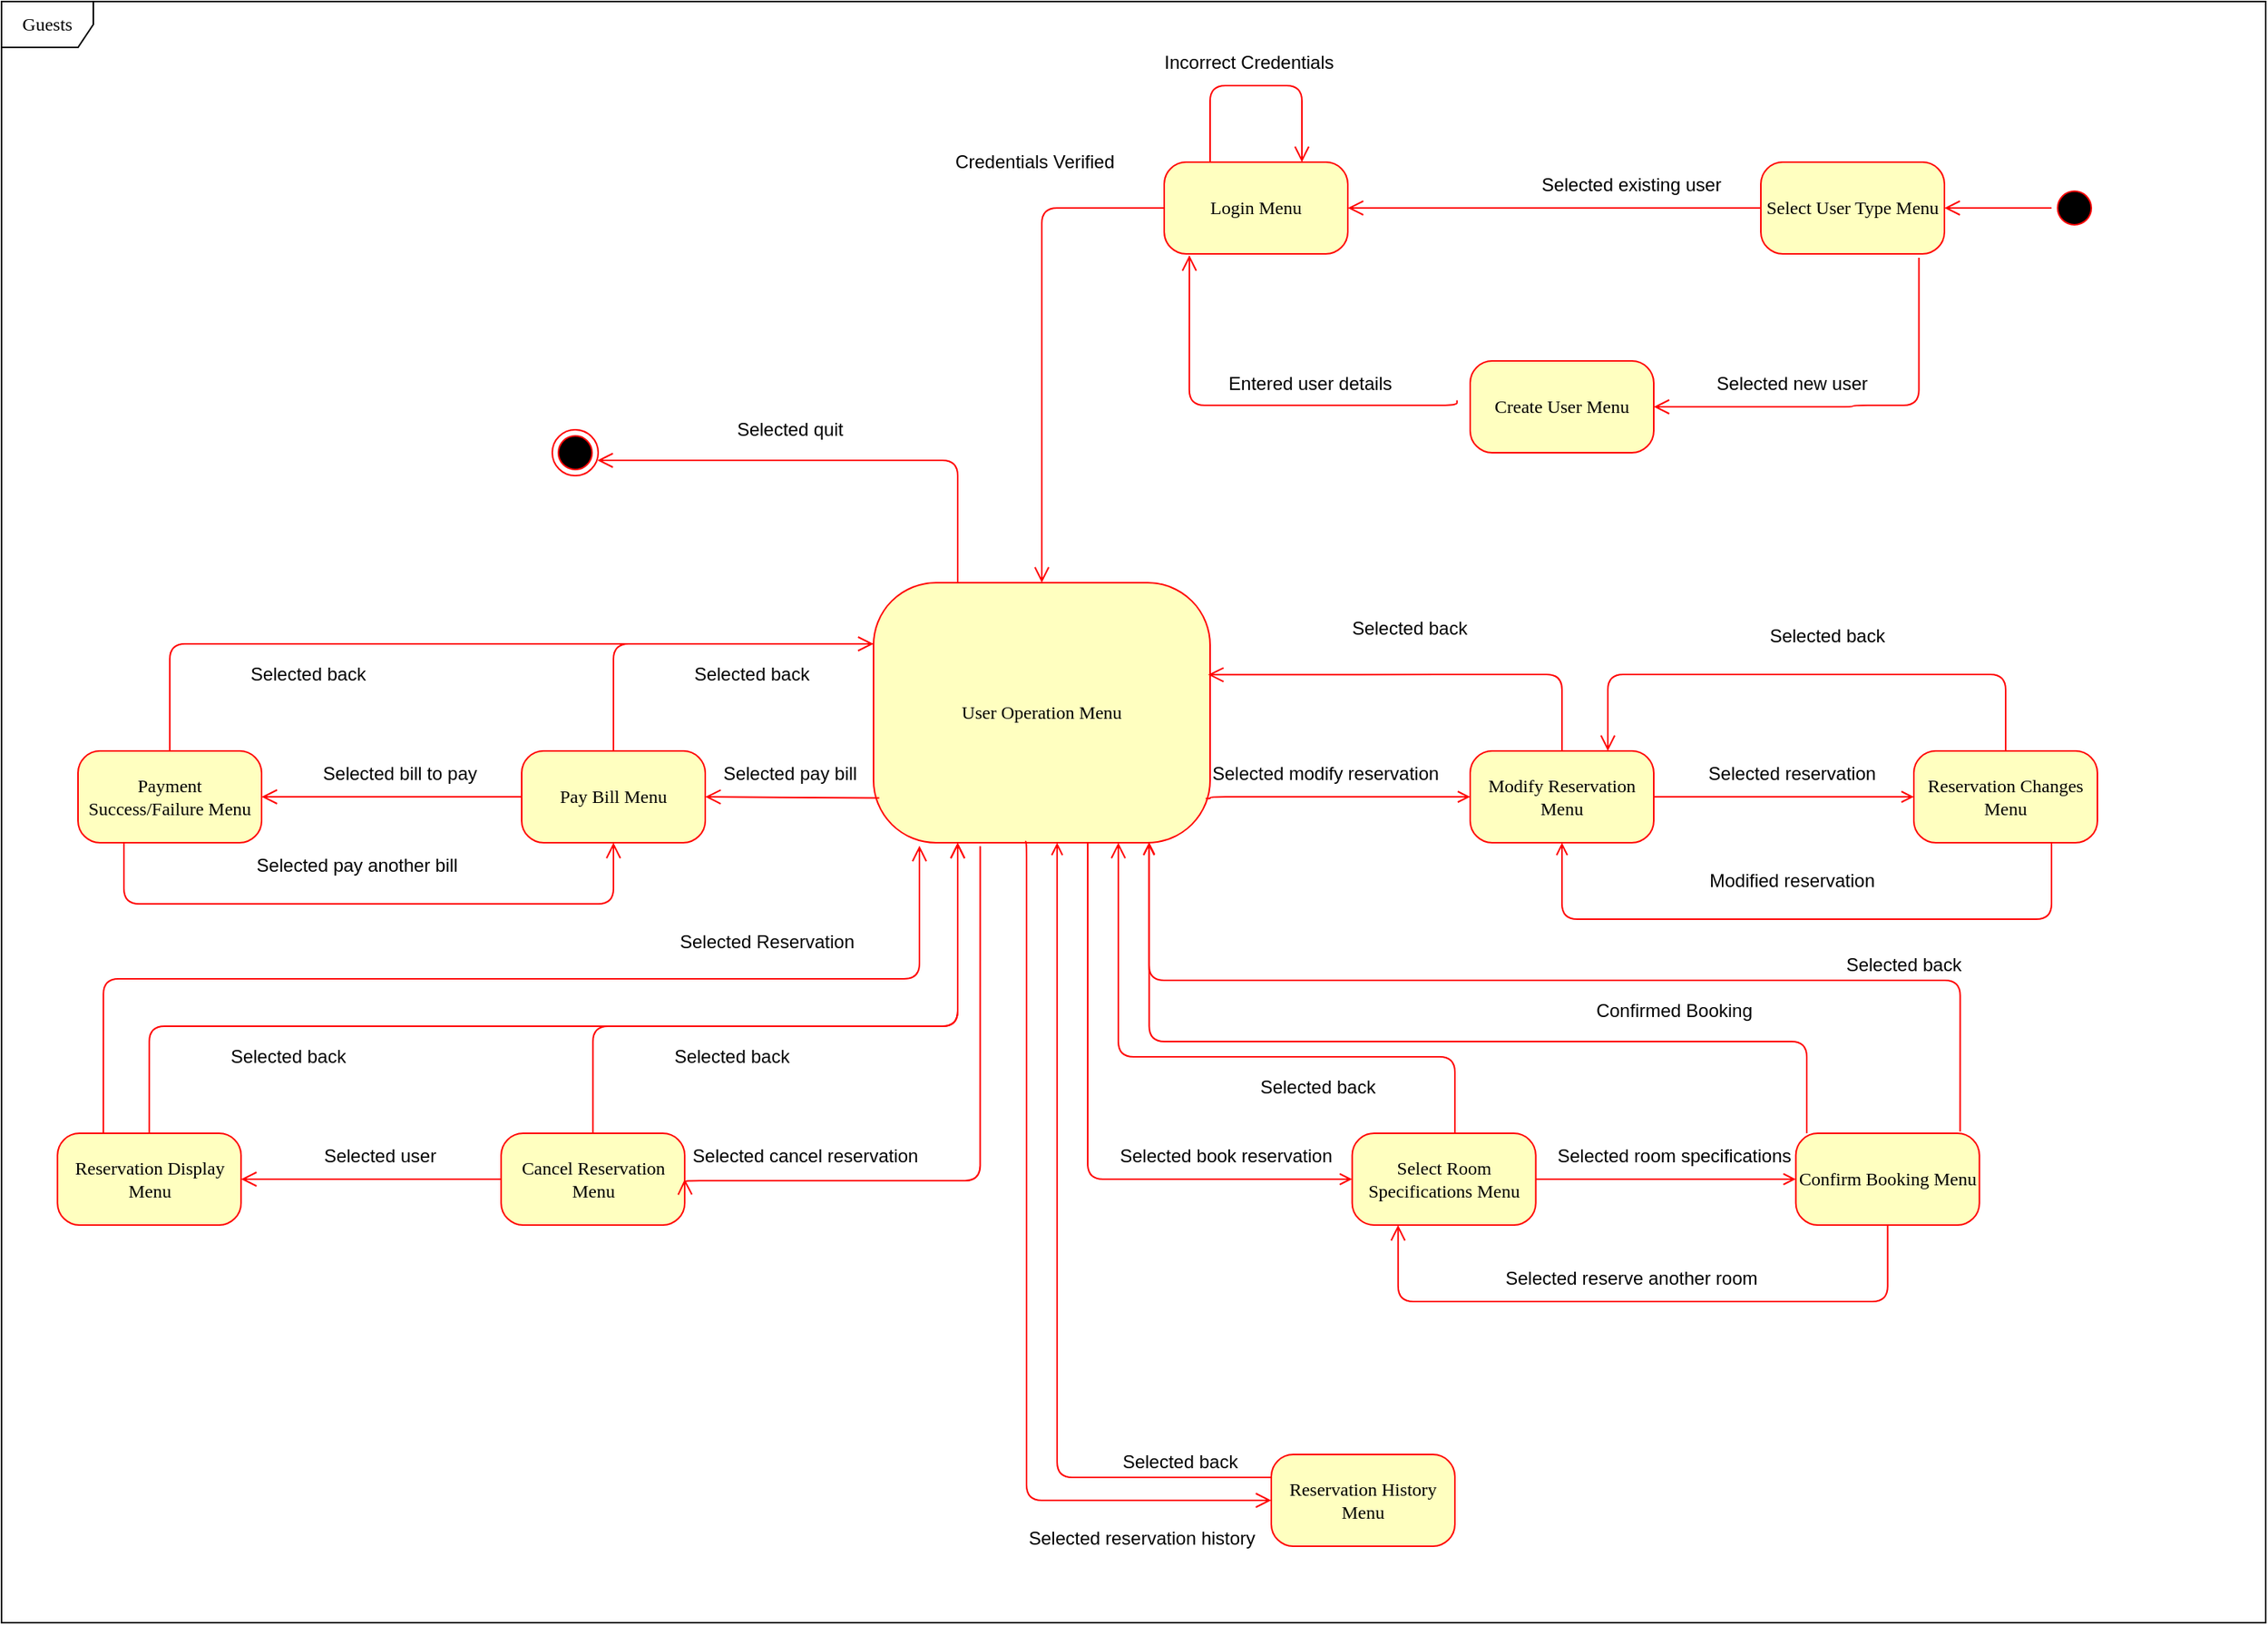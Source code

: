 <mxfile version="20.3.0" type="device"><diagram name="Page-1" id="58cdce13-f638-feb5-8d6f-7d28b1aa9fa0"><mxGraphModel dx="3162" dy="2075" grid="1" gridSize="10" guides="1" tooltips="1" connect="1" arrows="1" fold="1" page="1" pageScale="1" pageWidth="1100" pageHeight="850" background="none" math="0" shadow="0"><root><mxCell id="0"/><mxCell id="1" parent="0"/><mxCell id="382b91b5511bd0f7-1" value="" style="ellipse;html=1;shape=startState;fillColor=#000000;strokeColor=#ff0000;rounded=1;shadow=0;comic=0;labelBackgroundColor=none;fontFamily=Verdana;fontSize=12;fontColor=#000000;align=center;direction=south;" parent="1" vertex="1"><mxGeometry x="560" y="100" width="30" height="30" as="geometry"/></mxCell><mxCell id="382b91b5511bd0f7-5" value="User Operation Menu" style="rounded=1;whiteSpace=wrap;html=1;arcSize=24;fillColor=#ffffc0;strokeColor=#ff0000;shadow=0;comic=0;labelBackgroundColor=none;fontFamily=Verdana;fontSize=12;fontColor=#000000;align=center;" parent="1" vertex="1"><mxGeometry x="-210" y="360" width="220" height="170" as="geometry"/></mxCell><mxCell id="382b91b5511bd0f7-6" value="Select User Type Menu" style="rounded=1;whiteSpace=wrap;html=1;arcSize=24;fillColor=#ffffc0;strokeColor=#ff0000;shadow=0;comic=0;labelBackgroundColor=none;fontFamily=Verdana;fontSize=12;fontColor=#000000;align=center;" parent="1" vertex="1"><mxGeometry x="370" y="85" width="120" height="60" as="geometry"/></mxCell><mxCell id="2a3bc250acf0617d-8" value="Guests" style="shape=umlFrame;whiteSpace=wrap;html=1;rounded=1;shadow=0;comic=0;labelBackgroundColor=none;strokeWidth=1;fontFamily=Verdana;fontSize=12;align=center;" parent="1" vertex="1"><mxGeometry x="-780" y="-20" width="1480" height="1060" as="geometry"/></mxCell><mxCell id="2a3bc250acf0617d-9" style="edgeStyle=orthogonalEdgeStyle;html=1;labelBackgroundColor=none;endArrow=open;endSize=8;strokeColor=#ff0000;fontFamily=Verdana;fontSize=12;align=left;" parent="1" source="382b91b5511bd0f7-1" target="382b91b5511bd0f7-6" edge="1"><mxGeometry relative="1" as="geometry"/></mxCell><mxCell id="24f968d109e7d6b4-3" value="" style="ellipse;html=1;shape=endState;fillColor=#000000;strokeColor=#ff0000;rounded=1;shadow=0;comic=0;labelBackgroundColor=none;fontFamily=Verdana;fontSize=12;fontColor=#000000;align=center;" parent="1" vertex="1"><mxGeometry x="-420" y="260" width="30" height="30" as="geometry"/></mxCell><mxCell id="D10sLgca207JY-B3G31J-2" style="edgeStyle=orthogonalEdgeStyle;html=1;labelBackgroundColor=none;endArrow=open;endSize=8;strokeColor=#ff0000;fontFamily=Verdana;fontSize=12;align=left;exitX=0;exitY=0.5;exitDx=0;exitDy=0;entryX=1;entryY=0.5;entryDx=0;entryDy=0;" parent="1" source="382b91b5511bd0f7-6" target="D10sLgca207JY-B3G31J-14" edge="1"><mxGeometry relative="1" as="geometry"><mxPoint x="300" y="115" as="sourcePoint"/><mxPoint x="230" y="155" as="targetPoint"/><Array as="points"><mxPoint x="190" y="115"/><mxPoint x="190" y="115"/></Array></mxGeometry></mxCell><mxCell id="D10sLgca207JY-B3G31J-3" value="Selected existing user" style="text;html=1;align=center;verticalAlign=middle;resizable=0;points=[];autosize=1;strokeColor=none;fillColor=none;" parent="1" vertex="1"><mxGeometry x="215" y="85" width="140" height="30" as="geometry"/></mxCell><mxCell id="D10sLgca207JY-B3G31J-9" value="Selected book reservation" style="text;html=1;align=center;verticalAlign=middle;resizable=0;points=[];autosize=1;strokeColor=none;fillColor=none;" parent="1" vertex="1"><mxGeometry x="-60" y="720" width="160" height="30" as="geometry"/></mxCell><mxCell id="D10sLgca207JY-B3G31J-11" value="Selected quit" style="text;html=1;align=center;verticalAlign=middle;resizable=0;points=[];autosize=1;strokeColor=none;fillColor=none;" parent="1" vertex="1"><mxGeometry x="-310" y="245" width="90" height="30" as="geometry"/></mxCell><mxCell id="D10sLgca207JY-B3G31J-14" value="Login Menu" style="rounded=1;whiteSpace=wrap;html=1;arcSize=24;fillColor=#ffffc0;strokeColor=#ff0000;shadow=0;comic=0;labelBackgroundColor=none;fontFamily=Verdana;fontSize=12;fontColor=#000000;align=center;" parent="1" vertex="1"><mxGeometry x="-20" y="85" width="120" height="60" as="geometry"/></mxCell><mxCell id="D10sLgca207JY-B3G31J-16" value="Credentials Verified" style="text;html=1;align=center;verticalAlign=middle;resizable=0;points=[];autosize=1;strokeColor=none;fillColor=none;" parent="1" vertex="1"><mxGeometry x="-170" y="70" width="130" height="30" as="geometry"/></mxCell><mxCell id="D10sLgca207JY-B3G31J-17" style="edgeStyle=orthogonalEdgeStyle;html=1;labelBackgroundColor=none;endArrow=open;endSize=8;strokeColor=#ff0000;fontFamily=Verdana;fontSize=12;align=left;exitX=0.25;exitY=0;exitDx=0;exitDy=0;entryX=0.75;entryY=0;entryDx=0;entryDy=0;" parent="1" source="D10sLgca207JY-B3G31J-14" target="D10sLgca207JY-B3G31J-14" edge="1"><mxGeometry relative="1" as="geometry"><mxPoint x="10" y="55" as="sourcePoint"/><mxPoint x="70" y="75" as="targetPoint"/><Array as="points"><mxPoint x="10" y="35"/><mxPoint x="70" y="35"/></Array></mxGeometry></mxCell><mxCell id="D10sLgca207JY-B3G31J-18" value="Incorrect Credentials" style="text;html=1;align=center;verticalAlign=middle;resizable=0;points=[];autosize=1;strokeColor=none;fillColor=none;" parent="1" vertex="1"><mxGeometry x="-30" y="5" width="130" height="30" as="geometry"/></mxCell><mxCell id="D10sLgca207JY-B3G31J-24" value="Pay Bill Menu" style="rounded=1;whiteSpace=wrap;html=1;arcSize=24;fillColor=#ffffc0;strokeColor=#ff0000;shadow=0;comic=0;labelBackgroundColor=none;fontFamily=Verdana;fontSize=12;fontColor=#000000;align=center;" parent="1" vertex="1"><mxGeometry x="-440" y="470" width="120" height="60" as="geometry"/></mxCell><mxCell id="D10sLgca207JY-B3G31J-27" style="edgeStyle=orthogonalEdgeStyle;html=1;labelBackgroundColor=none;endArrow=open;endSize=8;strokeColor=#ff0000;fontFamily=Verdana;fontSize=12;align=left;entryX=1;entryY=0.5;entryDx=0;entryDy=0;exitX=0.017;exitY=0.828;exitDx=0;exitDy=0;exitPerimeter=0;" parent="1" source="382b91b5511bd0f7-5" target="D10sLgca207JY-B3G31J-24" edge="1"><mxGeometry relative="1" as="geometry"><mxPoint x="-200" y="420" as="sourcePoint"/><mxPoint x="-780" y="530" as="targetPoint"/><Array as="points"><mxPoint x="-320" y="501"/></Array></mxGeometry></mxCell><mxCell id="D10sLgca207JY-B3G31J-28" value="Selected pay bill" style="text;html=1;align=center;verticalAlign=middle;resizable=0;points=[];autosize=1;strokeColor=none;fillColor=none;" parent="1" vertex="1"><mxGeometry x="-320" y="470" width="110" height="30" as="geometry"/></mxCell><mxCell id="D10sLgca207JY-B3G31J-32" style="edgeStyle=orthogonalEdgeStyle;html=1;labelBackgroundColor=none;endArrow=open;endSize=8;strokeColor=#ff0000;fontFamily=Verdana;fontSize=12;align=left;exitX=0.25;exitY=0;exitDx=0;exitDy=0;entryX=0.982;entryY=0.675;entryDx=0;entryDy=0;entryPerimeter=0;" parent="1" source="382b91b5511bd0f7-5" target="24f968d109e7d6b4-3" edge="1"><mxGeometry relative="1" as="geometry"><mxPoint x="721.04" y="266.5" as="sourcePoint"/><mxPoint x="-360" y="190" as="targetPoint"/><Array as="points"><mxPoint x="-155" y="280"/><mxPoint x="-390" y="280"/></Array></mxGeometry></mxCell><mxCell id="D10sLgca207JY-B3G31J-33" style="edgeStyle=orthogonalEdgeStyle;html=1;labelBackgroundColor=none;endArrow=open;endSize=8;strokeColor=#ff0000;fontFamily=Verdana;fontSize=12;align=left;exitX=0;exitY=0.5;exitDx=0;exitDy=0;entryX=0.5;entryY=0;entryDx=0;entryDy=0;" parent="1" source="D10sLgca207JY-B3G31J-14" target="382b91b5511bd0f7-5" edge="1"><mxGeometry relative="1" as="geometry"><mxPoint x="-320" y="210" as="sourcePoint"/><mxPoint x="-100" y="210" as="targetPoint"/></mxGeometry></mxCell><mxCell id="r40Pn0SbiMnviiHyqKYa-1" value="Payment Success/Failure Menu" style="rounded=1;whiteSpace=wrap;html=1;arcSize=24;fillColor=#ffffc0;strokeColor=#ff0000;shadow=0;comic=0;labelBackgroundColor=none;fontFamily=Verdana;fontSize=12;fontColor=#000000;align=center;" parent="1" vertex="1"><mxGeometry x="-730" y="470" width="120" height="60" as="geometry"/></mxCell><mxCell id="r40Pn0SbiMnviiHyqKYa-2" style="edgeStyle=orthogonalEdgeStyle;html=1;labelBackgroundColor=none;endArrow=open;endSize=8;strokeColor=#ff0000;fontFamily=Verdana;fontSize=12;align=left;exitX=0;exitY=0.5;exitDx=0;exitDy=0;entryX=1;entryY=0.5;entryDx=0;entryDy=0;" parent="1" source="D10sLgca207JY-B3G31J-24" target="r40Pn0SbiMnviiHyqKYa-1" edge="1"><mxGeometry relative="1" as="geometry"><mxPoint x="-390" y="420" as="sourcePoint"/><mxPoint x="-670" y="420" as="targetPoint"/><Array as="points"><mxPoint x="-550" y="500"/><mxPoint x="-550" y="500"/></Array></mxGeometry></mxCell><mxCell id="r40Pn0SbiMnviiHyqKYa-3" value="Selected bill to pay" style="text;html=1;align=center;verticalAlign=middle;resizable=0;points=[];autosize=1;strokeColor=none;fillColor=none;" parent="1" vertex="1"><mxGeometry x="-580" y="470" width="120" height="30" as="geometry"/></mxCell><mxCell id="r40Pn0SbiMnviiHyqKYa-7" style="edgeStyle=orthogonalEdgeStyle;html=1;labelBackgroundColor=none;endArrow=open;endSize=8;strokeColor=#ff0000;fontFamily=Verdana;fontSize=12;align=left;exitX=0.5;exitY=0;exitDx=0;exitDy=0;" parent="1" source="r40Pn0SbiMnviiHyqKYa-1" edge="1"><mxGeometry relative="1" as="geometry"><mxPoint x="-550.0" y="387.78" as="sourcePoint"/><mxPoint x="-210" y="400" as="targetPoint"/><Array as="points"><mxPoint x="-670" y="400"/></Array></mxGeometry></mxCell><mxCell id="r40Pn0SbiMnviiHyqKYa-10" style="edgeStyle=orthogonalEdgeStyle;html=1;labelBackgroundColor=none;endArrow=open;endSize=8;strokeColor=#ff0000;fontFamily=Verdana;fontSize=12;align=left;exitX=0.25;exitY=1;exitDx=0;exitDy=0;entryX=0.5;entryY=1;entryDx=0;entryDy=0;" parent="1" source="r40Pn0SbiMnviiHyqKYa-1" target="D10sLgca207JY-B3G31J-24" edge="1"><mxGeometry relative="1" as="geometry"><mxPoint x="-970" y="470" as="sourcePoint"/><mxPoint x="-210" y="370" as="targetPoint"/><Array as="points"><mxPoint x="-700" y="570"/><mxPoint x="-380" y="570"/></Array></mxGeometry></mxCell><mxCell id="r40Pn0SbiMnviiHyqKYa-11" value="Selected back" style="text;html=1;align=center;verticalAlign=middle;resizable=0;points=[];autosize=1;strokeColor=none;fillColor=none;" parent="1" vertex="1"><mxGeometry x="-340" y="405" width="100" height="30" as="geometry"/></mxCell><mxCell id="r40Pn0SbiMnviiHyqKYa-12" value="" style="edgeStyle=orthogonalEdgeStyle;html=1;labelBackgroundColor=none;endArrow=none;endSize=8;strokeColor=#ff0000;fontFamily=Verdana;fontSize=12;align=left;exitX=0.5;exitY=0;exitDx=0;exitDy=0;" parent="1" source="D10sLgca207JY-B3G31J-24" edge="1"><mxGeometry relative="1" as="geometry"><mxPoint x="-380" y="470" as="sourcePoint"/><mxPoint x="-210" y="400" as="targetPoint"/><Array as="points"><mxPoint x="-380" y="400"/><mxPoint x="-210" y="400"/></Array></mxGeometry></mxCell><mxCell id="r40Pn0SbiMnviiHyqKYa-13" value="Selected back" style="text;html=1;align=center;verticalAlign=middle;resizable=0;points=[];autosize=1;strokeColor=none;fillColor=none;" parent="1" vertex="1"><mxGeometry x="-630" y="405" width="100" height="30" as="geometry"/></mxCell><mxCell id="r40Pn0SbiMnviiHyqKYa-20" value="Cancel Reservation Menu" style="rounded=1;whiteSpace=wrap;html=1;arcSize=24;fillColor=#ffffc0;strokeColor=#ff0000;shadow=0;comic=0;labelBackgroundColor=none;fontFamily=Verdana;fontSize=12;fontColor=#000000;align=center;" parent="1" vertex="1"><mxGeometry x="-453.42" y="720" width="120" height="60" as="geometry"/></mxCell><mxCell id="r40Pn0SbiMnviiHyqKYa-21" style="edgeStyle=orthogonalEdgeStyle;html=1;labelBackgroundColor=none;endArrow=open;endSize=8;strokeColor=#ff0000;fontFamily=Verdana;fontSize=12;align=left;entryX=1;entryY=0.5;entryDx=0;entryDy=0;exitX=0.317;exitY=1.013;exitDx=0;exitDy=0;exitPerimeter=0;" parent="1" source="382b91b5511bd0f7-5" target="r40Pn0SbiMnviiHyqKYa-20" edge="1"><mxGeometry relative="1" as="geometry"><mxPoint x="-219.68" y="750.76" as="sourcePoint"/><mxPoint x="-793.42" y="780" as="targetPoint"/><Array as="points"><mxPoint x="-140" y="751"/><mxPoint x="-333" y="751"/></Array></mxGeometry></mxCell><mxCell id="r40Pn0SbiMnviiHyqKYa-22" value="Selected cancel reservation" style="text;html=1;align=center;verticalAlign=middle;resizable=0;points=[];autosize=1;strokeColor=none;fillColor=none;" parent="1" vertex="1"><mxGeometry x="-340" y="720" width="170" height="30" as="geometry"/></mxCell><mxCell id="r40Pn0SbiMnviiHyqKYa-23" value="Reservation Display Menu" style="rounded=1;whiteSpace=wrap;html=1;arcSize=24;fillColor=#ffffc0;strokeColor=#ff0000;shadow=0;comic=0;labelBackgroundColor=none;fontFamily=Verdana;fontSize=12;fontColor=#000000;align=center;" parent="1" vertex="1"><mxGeometry x="-743.42" y="720" width="120" height="60" as="geometry"/></mxCell><mxCell id="r40Pn0SbiMnviiHyqKYa-24" style="edgeStyle=orthogonalEdgeStyle;html=1;labelBackgroundColor=none;endArrow=open;endSize=8;strokeColor=#ff0000;fontFamily=Verdana;fontSize=12;align=left;exitX=0;exitY=0.5;exitDx=0;exitDy=0;entryX=1;entryY=0.5;entryDx=0;entryDy=0;" parent="1" source="r40Pn0SbiMnviiHyqKYa-20" target="r40Pn0SbiMnviiHyqKYa-23" edge="1"><mxGeometry relative="1" as="geometry"><mxPoint x="-403.42" y="670" as="sourcePoint"/><mxPoint x="-683.42" y="670" as="targetPoint"/><Array as="points"><mxPoint x="-563.42" y="750"/><mxPoint x="-563.42" y="750"/></Array></mxGeometry></mxCell><mxCell id="r40Pn0SbiMnviiHyqKYa-25" value="Selected user" style="text;html=1;align=center;verticalAlign=middle;resizable=0;points=[];autosize=1;strokeColor=none;fillColor=none;" parent="1" vertex="1"><mxGeometry x="-583.42" y="720" width="100" height="30" as="geometry"/></mxCell><mxCell id="r40Pn0SbiMnviiHyqKYa-26" value="Selected Reservation" style="text;html=1;align=center;verticalAlign=middle;resizable=0;points=[];autosize=1;strokeColor=none;fillColor=none;" parent="1" vertex="1"><mxGeometry x="-350.0" y="580" width="140" height="30" as="geometry"/></mxCell><mxCell id="r40Pn0SbiMnviiHyqKYa-27" style="edgeStyle=orthogonalEdgeStyle;html=1;labelBackgroundColor=none;endArrow=open;endSize=8;strokeColor=#ff0000;fontFamily=Verdana;fontSize=12;align=left;exitX=0.5;exitY=0;exitDx=0;exitDy=0;entryX=0.25;entryY=1;entryDx=0;entryDy=0;" parent="1" source="r40Pn0SbiMnviiHyqKYa-23" target="382b91b5511bd0f7-5" edge="1"><mxGeometry relative="1" as="geometry"><mxPoint x="-563.42" y="637.78" as="sourcePoint"/><mxPoint x="-223.42" y="650" as="targetPoint"/><Array as="points"><mxPoint x="-683" y="650"/><mxPoint x="-155" y="650"/></Array></mxGeometry></mxCell><mxCell id="r40Pn0SbiMnviiHyqKYa-28" style="edgeStyle=orthogonalEdgeStyle;html=1;labelBackgroundColor=none;endArrow=open;endSize=8;strokeColor=#ff0000;fontFamily=Verdana;fontSize=12;align=left;exitX=0.25;exitY=0;exitDx=0;exitDy=0;" parent="1" source="r40Pn0SbiMnviiHyqKYa-23" edge="1"><mxGeometry relative="1" as="geometry"><mxPoint x="-983.42" y="720" as="sourcePoint"/><mxPoint x="-180" y="532" as="targetPoint"/><Array as="points"><mxPoint x="-713" y="619"/><mxPoint x="-180" y="619"/><mxPoint x="-180" y="532"/></Array></mxGeometry></mxCell><mxCell id="r40Pn0SbiMnviiHyqKYa-29" value="Selected back" style="text;html=1;align=center;verticalAlign=middle;resizable=0;points=[];autosize=1;strokeColor=none;fillColor=none;" parent="1" vertex="1"><mxGeometry x="-353.42" y="655" width="100" height="30" as="geometry"/></mxCell><mxCell id="r40Pn0SbiMnviiHyqKYa-30" value="" style="edgeStyle=orthogonalEdgeStyle;html=1;labelBackgroundColor=none;endArrow=open;endSize=8;strokeColor=#ff0000;fontFamily=Verdana;fontSize=12;align=left;exitX=0.5;exitY=0;exitDx=0;exitDy=0;endFill=0;entryX=0.25;entryY=1;entryDx=0;entryDy=0;" parent="1" source="r40Pn0SbiMnviiHyqKYa-20" target="382b91b5511bd0f7-5" edge="1"><mxGeometry relative="1" as="geometry"><mxPoint x="-393.42" y="720" as="sourcePoint"/><mxPoint x="-80" y="630" as="targetPoint"/><Array as="points"><mxPoint x="-393" y="650"/><mxPoint x="-155" y="650"/></Array></mxGeometry></mxCell><mxCell id="r40Pn0SbiMnviiHyqKYa-31" value="Selected back" style="text;html=1;align=center;verticalAlign=middle;resizable=0;points=[];autosize=1;strokeColor=none;fillColor=none;" parent="1" vertex="1"><mxGeometry x="-643.42" y="655" width="100" height="30" as="geometry"/></mxCell><mxCell id="r40Pn0SbiMnviiHyqKYa-32" value="Reservation Changes Menu" style="rounded=1;whiteSpace=wrap;html=1;arcSize=24;fillColor=#ffffc0;strokeColor=#ff0000;shadow=0;comic=0;labelBackgroundColor=none;fontFamily=Verdana;fontSize=12;fontColor=#000000;align=center;" parent="1" vertex="1"><mxGeometry x="470" y="470" width="120" height="60" as="geometry"/></mxCell><mxCell id="r40Pn0SbiMnviiHyqKYa-33" style="edgeStyle=orthogonalEdgeStyle;html=1;labelBackgroundColor=none;endArrow=none;endSize=8;strokeColor=#ff0000;fontFamily=Verdana;fontSize=12;align=left;entryX=0.75;entryY=1;entryDx=0;entryDy=0;exitX=0.5;exitY=1;exitDx=0;exitDy=0;startArrow=open;startFill=0;endFill=0;" parent="1" source="r40Pn0SbiMnviiHyqKYa-35" target="r40Pn0SbiMnviiHyqKYa-32" edge="1"><mxGeometry relative="1" as="geometry"><mxPoint x="633.74" y="490.76" as="sourcePoint"/><mxPoint x="60" y="520" as="targetPoint"/><Array as="points"><mxPoint x="240" y="580"/><mxPoint x="560" y="580"/></Array></mxGeometry></mxCell><mxCell id="r40Pn0SbiMnviiHyqKYa-34" value="Modified reservation" style="text;html=1;align=center;verticalAlign=middle;resizable=0;points=[];autosize=1;strokeColor=none;fillColor=none;" parent="1" vertex="1"><mxGeometry x="325" y="540" width="130" height="30" as="geometry"/></mxCell><mxCell id="r40Pn0SbiMnviiHyqKYa-35" value="Modify Reservation Menu" style="rounded=1;whiteSpace=wrap;html=1;arcSize=24;fillColor=#ffffc0;strokeColor=#ff0000;shadow=0;comic=0;labelBackgroundColor=none;fontFamily=Verdana;fontSize=12;fontColor=#000000;align=center;" parent="1" vertex="1"><mxGeometry x="180" y="470" width="120" height="60" as="geometry"/></mxCell><mxCell id="r40Pn0SbiMnviiHyqKYa-36" style="edgeStyle=orthogonalEdgeStyle;html=1;labelBackgroundColor=none;endArrow=none;endSize=8;strokeColor=#ff0000;fontFamily=Verdana;fontSize=12;align=left;exitX=0;exitY=0.5;exitDx=0;exitDy=0;entryX=1;entryY=0.5;entryDx=0;entryDy=0;startArrow=open;startFill=0;endFill=0;" parent="1" source="r40Pn0SbiMnviiHyqKYa-32" target="r40Pn0SbiMnviiHyqKYa-35" edge="1"><mxGeometry relative="1" as="geometry"><mxPoint x="520" y="420" as="sourcePoint"/><mxPoint x="240" y="420" as="targetPoint"/><Array as="points"><mxPoint x="360" y="500"/><mxPoint x="360" y="500"/></Array></mxGeometry></mxCell><mxCell id="r40Pn0SbiMnviiHyqKYa-37" value="Selected reservation" style="text;html=1;align=center;verticalAlign=middle;resizable=0;points=[];autosize=1;strokeColor=none;fillColor=none;" parent="1" vertex="1"><mxGeometry x="325" y="470" width="130" height="30" as="geometry"/></mxCell><mxCell id="r40Pn0SbiMnviiHyqKYa-39" style="edgeStyle=orthogonalEdgeStyle;html=1;labelBackgroundColor=none;endArrow=open;endSize=8;strokeColor=#ff0000;fontFamily=Verdana;fontSize=12;align=left;exitX=0.5;exitY=0;exitDx=0;exitDy=0;entryX=0.994;entryY=0.354;entryDx=0;entryDy=0;entryPerimeter=0;" parent="1" source="r40Pn0SbiMnviiHyqKYa-35" target="382b91b5511bd0f7-5" edge="1"><mxGeometry relative="1" as="geometry"><mxPoint x="290.0" y="377.78" as="sourcePoint"/><mxPoint x="630" y="390" as="targetPoint"/><Array as="points"><mxPoint x="170" y="420"/><mxPoint x="9" y="420"/></Array></mxGeometry></mxCell><mxCell id="r40Pn0SbiMnviiHyqKYa-41" value="Selected back" style="text;html=1;align=center;verticalAlign=middle;resizable=0;points=[];autosize=1;strokeColor=none;fillColor=none;" parent="1" vertex="1"><mxGeometry x="362.86" y="380" width="100" height="30" as="geometry"/></mxCell><mxCell id="r40Pn0SbiMnviiHyqKYa-42" value="" style="edgeStyle=orthogonalEdgeStyle;html=1;labelBackgroundColor=none;endArrow=open;endSize=8;strokeColor=#ff0000;fontFamily=Verdana;fontSize=12;align=left;exitX=0.5;exitY=0;exitDx=0;exitDy=0;entryX=0.75;entryY=0;entryDx=0;entryDy=0;startArrow=none;startFill=0;endFill=0;" parent="1" source="r40Pn0SbiMnviiHyqKYa-32" target="r40Pn0SbiMnviiHyqKYa-35" edge="1"><mxGeometry relative="1" as="geometry"><mxPoint x="460" y="460" as="sourcePoint"/><mxPoint x="20" y="400" as="targetPoint"/><Array as="points"><mxPoint x="530" y="420"/><mxPoint x="270" y="420"/></Array></mxGeometry></mxCell><mxCell id="r40Pn0SbiMnviiHyqKYa-43" value="Selected back" style="text;html=1;align=center;verticalAlign=middle;resizable=0;points=[];autosize=1;strokeColor=none;fillColor=none;" parent="1" vertex="1"><mxGeometry x="90" y="375" width="100" height="30" as="geometry"/></mxCell><mxCell id="r40Pn0SbiMnviiHyqKYa-44" style="edgeStyle=orthogonalEdgeStyle;html=1;labelBackgroundColor=none;endArrow=none;endSize=8;strokeColor=#ff0000;fontFamily=Verdana;fontSize=12;align=left;exitX=0;exitY=0.5;exitDx=0;exitDy=0;entryX=0.987;entryY=0.83;entryDx=0;entryDy=0;startArrow=open;startFill=0;endFill=0;entryPerimeter=0;" parent="1" source="r40Pn0SbiMnviiHyqKYa-35" target="382b91b5511bd0f7-5" edge="1"><mxGeometry relative="1" as="geometry"><mxPoint x="180" y="540" as="sourcePoint"/><mxPoint x="10" y="497.5" as="targetPoint"/><Array as="points"><mxPoint x="10" y="500"/><mxPoint x="10" y="501"/></Array></mxGeometry></mxCell><mxCell id="r40Pn0SbiMnviiHyqKYa-45" value="Confirm Booking Menu" style="rounded=1;whiteSpace=wrap;html=1;arcSize=24;fillColor=#ffffc0;strokeColor=#ff0000;shadow=0;comic=0;labelBackgroundColor=none;fontFamily=Verdana;fontSize=12;fontColor=#000000;align=center;" parent="1" vertex="1"><mxGeometry x="392.86" y="720" width="120" height="60" as="geometry"/></mxCell><mxCell id="r40Pn0SbiMnviiHyqKYa-46" style="edgeStyle=orthogonalEdgeStyle;html=1;labelBackgroundColor=none;endArrow=none;endSize=8;strokeColor=#ff0000;fontFamily=Verdana;fontSize=12;align=left;exitX=0.819;exitY=0.998;exitDx=0;exitDy=0;exitPerimeter=0;startArrow=open;startFill=0;endFill=0;" parent="1" source="382b91b5511bd0f7-5" edge="1"><mxGeometry relative="1" as="geometry"><mxPoint x="3.52" y="645.36" as="sourcePoint"/><mxPoint x="400" y="720" as="targetPoint"/><Array as="points"><mxPoint x="-30" y="660"/><mxPoint x="400" y="660"/></Array></mxGeometry></mxCell><mxCell id="r40Pn0SbiMnviiHyqKYa-47" value="Confirmed Booking" style="text;html=1;align=center;verticalAlign=middle;resizable=0;points=[];autosize=1;strokeColor=none;fillColor=none;" parent="1" vertex="1"><mxGeometry x="247.86" y="625" width="130" height="30" as="geometry"/></mxCell><mxCell id="r40Pn0SbiMnviiHyqKYa-48" value="Select Room Specifications Menu" style="rounded=1;whiteSpace=wrap;html=1;arcSize=24;fillColor=#ffffc0;strokeColor=#ff0000;shadow=0;comic=0;labelBackgroundColor=none;fontFamily=Verdana;fontSize=12;fontColor=#000000;align=center;" parent="1" vertex="1"><mxGeometry x="102.86" y="720" width="120" height="60" as="geometry"/></mxCell><mxCell id="r40Pn0SbiMnviiHyqKYa-49" style="edgeStyle=orthogonalEdgeStyle;html=1;labelBackgroundColor=none;endArrow=none;endSize=8;strokeColor=#ff0000;fontFamily=Verdana;fontSize=12;align=left;exitX=0;exitY=0.5;exitDx=0;exitDy=0;entryX=1;entryY=0.5;entryDx=0;entryDy=0;startArrow=open;startFill=0;endFill=0;" parent="1" source="r40Pn0SbiMnviiHyqKYa-45" target="r40Pn0SbiMnviiHyqKYa-48" edge="1"><mxGeometry relative="1" as="geometry"><mxPoint x="442.86" y="670" as="sourcePoint"/><mxPoint x="162.86" y="670" as="targetPoint"/><Array as="points"><mxPoint x="282.86" y="750"/><mxPoint x="282.86" y="750"/></Array></mxGeometry></mxCell><mxCell id="r40Pn0SbiMnviiHyqKYa-50" value="Selected room specifications" style="text;html=1;align=center;verticalAlign=middle;resizable=0;points=[];autosize=1;strokeColor=none;fillColor=none;" parent="1" vertex="1"><mxGeometry x="222.86" y="720" width="180" height="30" as="geometry"/></mxCell><mxCell id="r40Pn0SbiMnviiHyqKYa-53" value="" style="edgeStyle=orthogonalEdgeStyle;html=1;labelBackgroundColor=none;endArrow=open;endSize=8;strokeColor=#ff0000;fontFamily=Verdana;fontSize=12;align=left;startArrow=none;startFill=0;endFill=0;" parent="1" edge="1"><mxGeometry relative="1" as="geometry"><mxPoint x="170" y="720" as="sourcePoint"/><mxPoint x="-50" y="530" as="targetPoint"/><Array as="points"><mxPoint x="170" y="670"/><mxPoint x="-50" y="670"/><mxPoint x="-50" y="530"/></Array></mxGeometry></mxCell><mxCell id="r40Pn0SbiMnviiHyqKYa-54" value="Selected back" style="text;html=1;align=center;verticalAlign=middle;resizable=0;points=[];autosize=1;strokeColor=none;fillColor=none;" parent="1" vertex="1"><mxGeometry x="30" y="675" width="100" height="30" as="geometry"/></mxCell><mxCell id="r40Pn0SbiMnviiHyqKYa-55" style="edgeStyle=orthogonalEdgeStyle;html=1;labelBackgroundColor=none;endArrow=none;endSize=8;strokeColor=#ff0000;fontFamily=Verdana;fontSize=12;align=left;exitX=0;exitY=0.5;exitDx=0;exitDy=0;startArrow=open;startFill=0;endFill=0;" parent="1" source="r40Pn0SbiMnviiHyqKYa-48" edge="1"><mxGeometry relative="1" as="geometry"><mxPoint x="172.86" y="790" as="sourcePoint"/><mxPoint x="-70" y="530" as="targetPoint"/><Array as="points"><mxPoint x="-70" y="750"/></Array></mxGeometry></mxCell><mxCell id="r40Pn0SbiMnviiHyqKYa-56" value="Selected modify reservation" style="text;html=1;align=center;verticalAlign=middle;resizable=0;points=[];autosize=1;strokeColor=none;fillColor=none;" parent="1" vertex="1"><mxGeometry y="470" width="170" height="30" as="geometry"/></mxCell><mxCell id="r40Pn0SbiMnviiHyqKYa-57" style="edgeStyle=orthogonalEdgeStyle;html=1;labelBackgroundColor=none;endArrow=none;endSize=8;strokeColor=#ff0000;fontFamily=Verdana;fontSize=12;align=left;exitX=0.819;exitY=0.998;exitDx=0;exitDy=0;exitPerimeter=0;startArrow=open;startFill=0;endFill=0;entryX=0.895;entryY=-0.019;entryDx=0;entryDy=0;entryPerimeter=0;" parent="1" target="r40Pn0SbiMnviiHyqKYa-45" edge="1"><mxGeometry relative="1" as="geometry"><mxPoint x="-30.0" y="530.0" as="sourcePoint"/><mxPoint x="399.82" y="720.34" as="targetPoint"/><Array as="points"><mxPoint x="-30" y="620"/><mxPoint x="500" y="620"/></Array></mxGeometry></mxCell><mxCell id="r40Pn0SbiMnviiHyqKYa-58" value="Selected back" style="text;html=1;align=center;verticalAlign=middle;resizable=0;points=[];autosize=1;strokeColor=none;fillColor=none;" parent="1" vertex="1"><mxGeometry x="412.86" y="595" width="100" height="30" as="geometry"/></mxCell><mxCell id="4KD9CrUNSlJzVVis8s_k-3" value="Selected pay another bill" style="text;html=1;align=center;verticalAlign=middle;resizable=0;points=[];autosize=1;strokeColor=none;fillColor=none;" parent="1" vertex="1"><mxGeometry x="-623.42" y="530" width="150" height="30" as="geometry"/></mxCell><mxCell id="4KD9CrUNSlJzVVis8s_k-8" value="Reservation History Menu" style="rounded=1;whiteSpace=wrap;html=1;arcSize=24;fillColor=#ffffc0;strokeColor=#ff0000;shadow=0;comic=0;labelBackgroundColor=none;fontFamily=Verdana;fontSize=12;fontColor=#000000;align=center;" parent="1" vertex="1"><mxGeometry x="50" y="930" width="120" height="60" as="geometry"/></mxCell><mxCell id="4KD9CrUNSlJzVVis8s_k-9" style="edgeStyle=orthogonalEdgeStyle;html=1;labelBackgroundColor=none;endArrow=none;endSize=8;strokeColor=#ff0000;fontFamily=Verdana;fontSize=12;align=left;startArrow=open;startFill=0;endFill=0;entryX=0;entryY=0.25;entryDx=0;entryDy=0;" parent="1" target="4KD9CrUNSlJzVVis8s_k-8" edge="1"><mxGeometry relative="1" as="geometry"><mxPoint x="-90" y="530" as="sourcePoint"/><mxPoint x="-90" y="870" as="targetPoint"/><Array as="points"><mxPoint x="-90" y="945"/></Array></mxGeometry></mxCell><mxCell id="4KD9CrUNSlJzVVis8s_k-10" value="Selected back" style="text;html=1;align=center;verticalAlign=middle;resizable=0;points=[];autosize=1;strokeColor=none;fillColor=none;" parent="1" vertex="1"><mxGeometry x="-60" y="920" width="100" height="30" as="geometry"/></mxCell><mxCell id="4KD9CrUNSlJzVVis8s_k-11" style="edgeStyle=orthogonalEdgeStyle;html=1;labelBackgroundColor=none;endArrow=open;endSize=8;strokeColor=#ff0000;fontFamily=Verdana;fontSize=12;align=left;startArrow=none;startFill=0;endFill=0;exitX=0.45;exitY=0.996;exitDx=0;exitDy=0;exitPerimeter=0;" parent="1" source="382b91b5511bd0f7-5" edge="1"><mxGeometry relative="1" as="geometry"><mxPoint x="-110" y="550" as="sourcePoint"/><mxPoint x="50" y="960" as="targetPoint"/><Array as="points"><mxPoint x="-110" y="529"/><mxPoint x="-110" y="960"/></Array></mxGeometry></mxCell><mxCell id="4KD9CrUNSlJzVVis8s_k-12" value="Selected reservation history" style="text;html=1;align=center;verticalAlign=middle;resizable=0;points=[];autosize=1;strokeColor=none;fillColor=none;" parent="1" vertex="1"><mxGeometry x="-120" y="970" width="170" height="30" as="geometry"/></mxCell><mxCell id="4KD9CrUNSlJzVVis8s_k-13" style="edgeStyle=orthogonalEdgeStyle;html=1;labelBackgroundColor=none;endArrow=open;endSize=8;strokeColor=#ff0000;fontFamily=Verdana;fontSize=12;align=left;exitX=0.5;exitY=1;exitDx=0;exitDy=0;entryX=0.25;entryY=1;entryDx=0;entryDy=0;" parent="1" source="r40Pn0SbiMnviiHyqKYa-45" target="r40Pn0SbiMnviiHyqKYa-48" edge="1"><mxGeometry relative="1" as="geometry"><mxPoint x="415" y="830" as="sourcePoint"/><mxPoint x="245" y="830" as="targetPoint"/><Array as="points"><mxPoint x="453" y="830"/><mxPoint x="133" y="830"/></Array></mxGeometry></mxCell><mxCell id="4KD9CrUNSlJzVVis8s_k-14" value="Selected reserve another room" style="text;html=1;align=center;verticalAlign=middle;resizable=0;points=[];autosize=1;strokeColor=none;fillColor=none;" parent="1" vertex="1"><mxGeometry x="190" y="800" width="190" height="30" as="geometry"/></mxCell><mxCell id="4KD9CrUNSlJzVVis8s_k-18" value="Create User Menu" style="rounded=1;whiteSpace=wrap;html=1;arcSize=24;fillColor=#ffffc0;strokeColor=#ff0000;shadow=0;comic=0;labelBackgroundColor=none;fontFamily=Verdana;fontSize=12;fontColor=#000000;align=center;" parent="1" vertex="1"><mxGeometry x="180" y="215" width="120" height="60" as="geometry"/></mxCell><mxCell id="4KD9CrUNSlJzVVis8s_k-19" style="edgeStyle=orthogonalEdgeStyle;html=1;labelBackgroundColor=none;endArrow=open;endSize=8;strokeColor=#ff0000;fontFamily=Verdana;fontSize=12;align=left;exitX=0.861;exitY=1.041;exitDx=0;exitDy=0;entryX=1;entryY=0.5;entryDx=0;entryDy=0;exitPerimeter=0;" parent="1" source="382b91b5511bd0f7-6" target="4KD9CrUNSlJzVVis8s_k-18" edge="1"><mxGeometry relative="1" as="geometry"><mxPoint x="610" y="244.41" as="sourcePoint"/><mxPoint x="340" y="244.41" as="targetPoint"/><Array as="points"><mxPoint x="473" y="244"/><mxPoint x="430" y="244"/></Array></mxGeometry></mxCell><mxCell id="4KD9CrUNSlJzVVis8s_k-20" value="Selected new user" style="text;html=1;align=center;verticalAlign=middle;resizable=0;points=[];autosize=1;strokeColor=none;fillColor=none;" parent="1" vertex="1"><mxGeometry x="330" y="215" width="120" height="30" as="geometry"/></mxCell><mxCell id="4KD9CrUNSlJzVVis8s_k-21" style="edgeStyle=orthogonalEdgeStyle;html=1;labelBackgroundColor=none;endArrow=open;endSize=8;strokeColor=#ff0000;fontFamily=Verdana;fontSize=12;align=left;exitX=-0.072;exitY=0.43;exitDx=0;exitDy=0;entryX=0.137;entryY=1.015;entryDx=0;entryDy=0;exitPerimeter=0;entryPerimeter=0;" parent="1" source="4KD9CrUNSlJzVVis8s_k-18" target="D10sLgca207JY-B3G31J-14" edge="1"><mxGeometry relative="1" as="geometry"><mxPoint x="155" y="243.82" as="sourcePoint"/><mxPoint x="-115" y="243.82" as="targetPoint"/><Array as="points"><mxPoint x="171" y="244"/><mxPoint x="-4" y="244"/></Array></mxGeometry></mxCell><mxCell id="4KD9CrUNSlJzVVis8s_k-22" value="Entered user details" style="text;html=1;align=center;verticalAlign=middle;resizable=0;points=[];autosize=1;strokeColor=none;fillColor=none;" parent="1" vertex="1"><mxGeometry x="10" y="215" width="130" height="30" as="geometry"/></mxCell></root></mxGraphModel></diagram></mxfile>